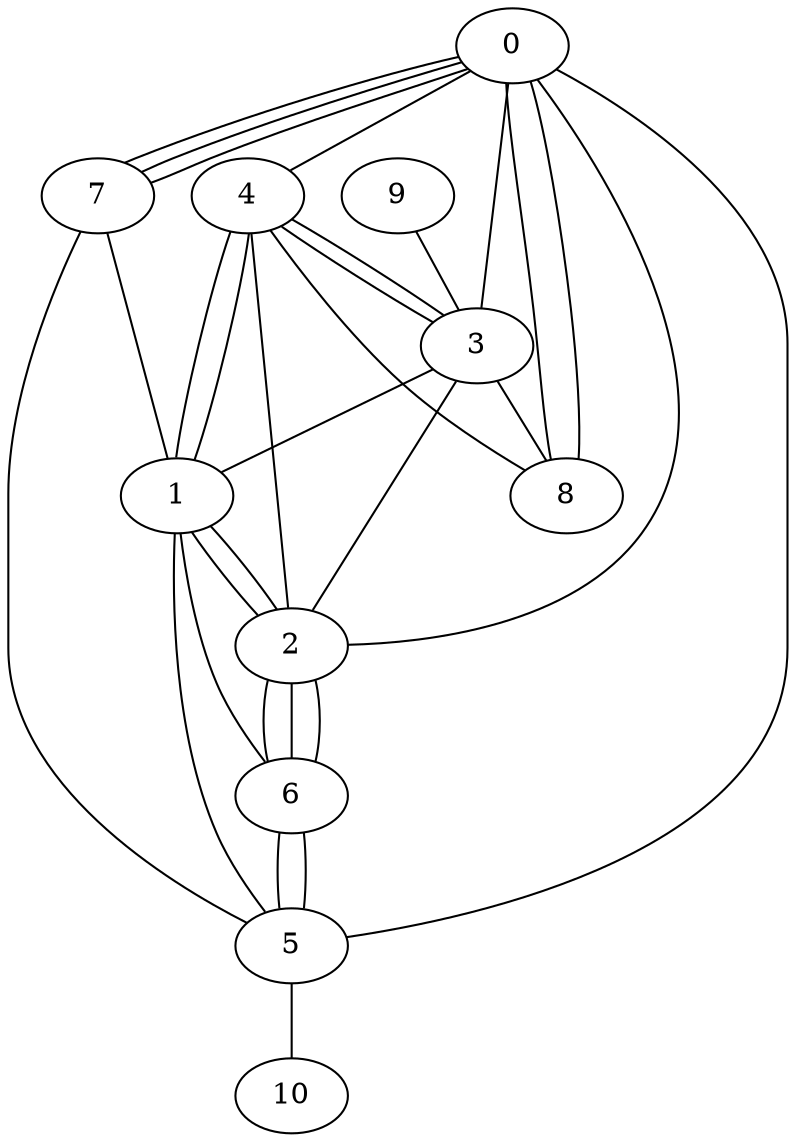 graph G {
0;
1;
2;
3;
4;
5;
6;
7;
8;
9;
10;
3--1 ;
1--2 ;
3--4 ;
8--0 ;
3--2 ;
0--4 ;
5--10 ;
4--1 ;
7--5 ;
2--6 ;
8--0 ;
7--0 ;
5--6 ;
8--4 ;
2--1 ;
4--3 ;
3--8 ;
0--7 ;
5--1 ;
7--1 ;
6--5 ;
5--0 ;
2--0 ;
6--2 ;
3--0 ;
4--2 ;
7--0 ;
6--1 ;
4--1 ;
9--3 ;
2--6 ;
}

